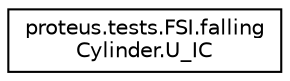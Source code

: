 digraph "Graphical Class Hierarchy"
{
 // LATEX_PDF_SIZE
  edge [fontname="Helvetica",fontsize="10",labelfontname="Helvetica",labelfontsize="10"];
  node [fontname="Helvetica",fontsize="10",shape=record];
  rankdir="LR";
  Node0 [label="proteus.tests.FSI.falling\lCylinder.U_IC",height=0.2,width=0.4,color="black", fillcolor="white", style="filled",URL="$d9/de4/classproteus_1_1tests_1_1FSI_1_1fallingCylinder_1_1U__IC.html",tooltip=" "];
}
